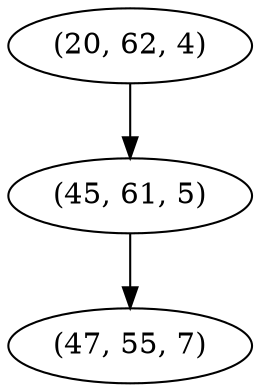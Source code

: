 digraph tree {
    "(20, 62, 4)";
    "(45, 61, 5)";
    "(47, 55, 7)";
    "(20, 62, 4)" -> "(45, 61, 5)";
    "(45, 61, 5)" -> "(47, 55, 7)";
}
